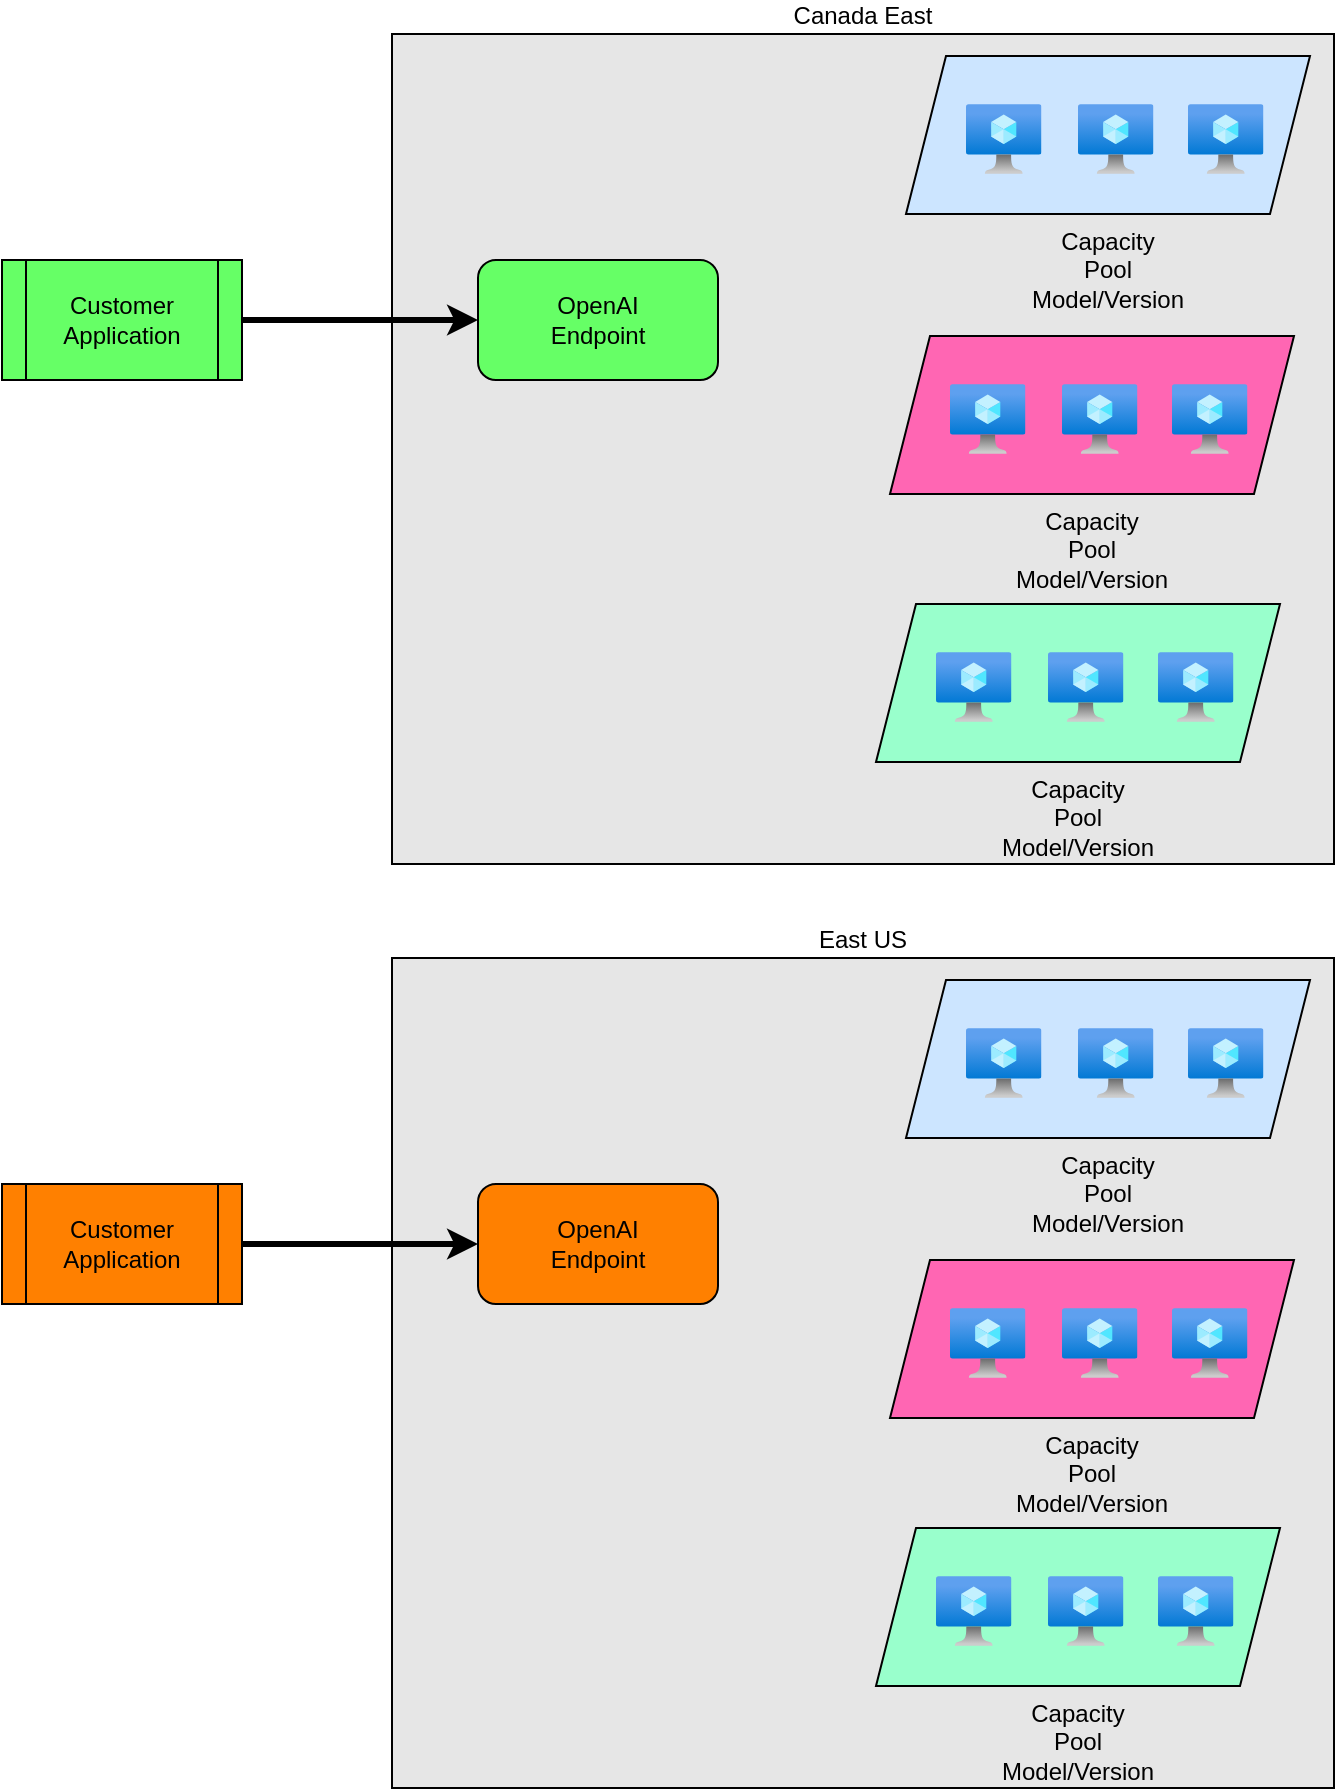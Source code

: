<mxfile>
    <diagram id="T36c5iZK4-yAz2EWMxFc" name="Page-1">
        <mxGraphModel dx="1775" dy="916" grid="0" gridSize="10" guides="1" tooltips="1" connect="1" arrows="1" fold="1" page="1" pageScale="1" pageWidth="850" pageHeight="1100" background="#ffffff" math="0" shadow="0">
            <root>
                <mxCell id="0"/>
                <mxCell id="1" parent="0"/>
                <mxCell id="4" value="Canada East" style="rounded=0;whiteSpace=wrap;html=1;fillColor=#E6E6E6;strokeColor=#000000;labelPosition=center;verticalLabelPosition=top;align=center;verticalAlign=bottom;fontColor=#000000;" parent="1" vertex="1">
                    <mxGeometry x="202" y="139" width="471" height="415" as="geometry"/>
                </mxCell>
                <mxCell id="8" value="OpenAI&lt;br&gt;Endpoint" style="rounded=1;whiteSpace=wrap;html=1;strokeColor=#000000;fontColor=#000000;fillColor=#66FF66;" parent="1" vertex="1">
                    <mxGeometry x="245" y="252" width="120" height="60" as="geometry"/>
                </mxCell>
                <mxCell id="13" style="edgeStyle=none;html=1;strokeColor=#000000;strokeWidth=3;fontColor=#000000;" parent="1" source="12" target="8" edge="1">
                    <mxGeometry relative="1" as="geometry"/>
                </mxCell>
                <mxCell id="12" value="Customer&lt;br&gt;Application" style="shape=process;whiteSpace=wrap;html=1;backgroundOutline=1;strokeColor=#000000;fontColor=#000000;fillColor=#66FF66;" parent="1" vertex="1">
                    <mxGeometry x="7" y="252" width="120" height="60" as="geometry"/>
                </mxCell>
                <mxCell id="33" value="Capacity&lt;br&gt;Pool&lt;br&gt;Model/Version" style="shape=parallelogram;perimeter=parallelogramPerimeter;whiteSpace=wrap;html=1;fixedSize=1;fillColor=#CCE5FF;strokeColor=#000000;fontColor=#000000;labelPosition=center;verticalLabelPosition=bottom;align=center;verticalAlign=top;" vertex="1" parent="1">
                    <mxGeometry x="459" y="150" width="202" height="79" as="geometry"/>
                </mxCell>
                <mxCell id="34" value="" style="aspect=fixed;html=1;points=[];align=center;image;fontSize=12;image=img/lib/azure2/compute/Virtual_Machine.svg;strokeColor=#000000;fontColor=#000000;fillColor=#FF66B3;" vertex="1" parent="1">
                    <mxGeometry x="489" y="174" width="37.73" height="35" as="geometry"/>
                </mxCell>
                <mxCell id="35" value="" style="aspect=fixed;html=1;points=[];align=center;image;fontSize=12;image=img/lib/azure2/compute/Virtual_Machine.svg;strokeColor=#000000;fontColor=#000000;fillColor=#FF66B3;" vertex="1" parent="1">
                    <mxGeometry x="545" y="174" width="37.73" height="35" as="geometry"/>
                </mxCell>
                <mxCell id="36" value="" style="aspect=fixed;html=1;points=[];align=center;image;fontSize=12;image=img/lib/azure2/compute/Virtual_Machine.svg;strokeColor=#000000;fontColor=#000000;fillColor=#FF66B3;" vertex="1" parent="1">
                    <mxGeometry x="600" y="174" width="37.73" height="35" as="geometry"/>
                </mxCell>
                <mxCell id="28" value="Capacity&lt;br&gt;Pool&lt;br&gt;Model/Version" style="shape=parallelogram;perimeter=parallelogramPerimeter;whiteSpace=wrap;html=1;fixedSize=1;fillColor=#FF66B3;strokeColor=#000000;fontColor=#000000;labelPosition=center;verticalLabelPosition=bottom;align=center;verticalAlign=top;" vertex="1" parent="1">
                    <mxGeometry x="451" y="290" width="202" height="79" as="geometry"/>
                </mxCell>
                <mxCell id="29" value="" style="aspect=fixed;html=1;points=[];align=center;image;fontSize=12;image=img/lib/azure2/compute/Virtual_Machine.svg;strokeColor=#000000;fontColor=#000000;fillColor=#FF66B3;" vertex="1" parent="1">
                    <mxGeometry x="481" y="314" width="37.73" height="35" as="geometry"/>
                </mxCell>
                <mxCell id="30" value="" style="aspect=fixed;html=1;points=[];align=center;image;fontSize=12;image=img/lib/azure2/compute/Virtual_Machine.svg;strokeColor=#000000;fontColor=#000000;fillColor=#FF66B3;" vertex="1" parent="1">
                    <mxGeometry x="537" y="314" width="37.73" height="35" as="geometry"/>
                </mxCell>
                <mxCell id="31" value="" style="aspect=fixed;html=1;points=[];align=center;image;fontSize=12;image=img/lib/azure2/compute/Virtual_Machine.svg;strokeColor=#000000;fontColor=#000000;fillColor=#FF66B3;" vertex="1" parent="1">
                    <mxGeometry x="592" y="314" width="37.73" height="35" as="geometry"/>
                </mxCell>
                <mxCell id="17" value="Capacity&lt;br&gt;Pool&lt;br&gt;Model/Version" style="shape=parallelogram;perimeter=parallelogramPerimeter;whiteSpace=wrap;html=1;fixedSize=1;fillColor=#99FFCC;strokeColor=#000000;fontColor=#000000;labelPosition=center;verticalLabelPosition=bottom;align=center;verticalAlign=top;" vertex="1" parent="1">
                    <mxGeometry x="444" y="424" width="202" height="79" as="geometry"/>
                </mxCell>
                <mxCell id="21" value="" style="aspect=fixed;html=1;points=[];align=center;image;fontSize=12;image=img/lib/azure2/compute/Virtual_Machine.svg;strokeColor=#000000;fontColor=#000000;fillColor=#FF66B3;" vertex="1" parent="1">
                    <mxGeometry x="474" y="448" width="37.73" height="35" as="geometry"/>
                </mxCell>
                <mxCell id="22" value="" style="aspect=fixed;html=1;points=[];align=center;image;fontSize=12;image=img/lib/azure2/compute/Virtual_Machine.svg;strokeColor=#000000;fontColor=#000000;fillColor=#FF66B3;" vertex="1" parent="1">
                    <mxGeometry x="530" y="448" width="37.73" height="35" as="geometry"/>
                </mxCell>
                <mxCell id="23" value="" style="aspect=fixed;html=1;points=[];align=center;image;fontSize=12;image=img/lib/azure2/compute/Virtual_Machine.svg;strokeColor=#000000;fontColor=#000000;fillColor=#FF66B3;" vertex="1" parent="1">
                    <mxGeometry x="585" y="448" width="37.73" height="35" as="geometry"/>
                </mxCell>
                <mxCell id="39" value="East US" style="rounded=0;whiteSpace=wrap;html=1;fillColor=#E6E6E6;strokeColor=#000000;labelPosition=center;verticalLabelPosition=top;align=center;verticalAlign=bottom;fontColor=#000000;" vertex="1" parent="1">
                    <mxGeometry x="202" y="601" width="471" height="415" as="geometry"/>
                </mxCell>
                <mxCell id="40" value="OpenAI&lt;br&gt;Endpoint" style="rounded=1;whiteSpace=wrap;html=1;strokeColor=#000000;fontColor=#000000;fillColor=#FF8000;" vertex="1" parent="1">
                    <mxGeometry x="245" y="714" width="120" height="60" as="geometry"/>
                </mxCell>
                <mxCell id="41" style="edgeStyle=none;html=1;strokeColor=#000000;strokeWidth=3;fontColor=#000000;" edge="1" parent="1" source="42" target="40">
                    <mxGeometry relative="1" as="geometry"/>
                </mxCell>
                <mxCell id="42" value="Customer&lt;br&gt;Application" style="shape=process;whiteSpace=wrap;html=1;backgroundOutline=1;strokeColor=#000000;fontColor=#000000;fillColor=#FF8000;" vertex="1" parent="1">
                    <mxGeometry x="7" y="714" width="120" height="60" as="geometry"/>
                </mxCell>
                <mxCell id="43" value="Capacity&lt;br&gt;Pool&lt;br&gt;Model/Version" style="shape=parallelogram;perimeter=parallelogramPerimeter;whiteSpace=wrap;html=1;fixedSize=1;fillColor=#CCE5FF;strokeColor=#000000;fontColor=#000000;labelPosition=center;verticalLabelPosition=bottom;align=center;verticalAlign=top;" vertex="1" parent="1">
                    <mxGeometry x="459" y="612" width="202" height="79" as="geometry"/>
                </mxCell>
                <mxCell id="44" value="" style="aspect=fixed;html=1;points=[];align=center;image;fontSize=12;image=img/lib/azure2/compute/Virtual_Machine.svg;strokeColor=#000000;fontColor=#000000;fillColor=#FF66B3;" vertex="1" parent="1">
                    <mxGeometry x="489" y="636" width="37.73" height="35" as="geometry"/>
                </mxCell>
                <mxCell id="45" value="" style="aspect=fixed;html=1;points=[];align=center;image;fontSize=12;image=img/lib/azure2/compute/Virtual_Machine.svg;strokeColor=#000000;fontColor=#000000;fillColor=#FF66B3;" vertex="1" parent="1">
                    <mxGeometry x="545" y="636" width="37.73" height="35" as="geometry"/>
                </mxCell>
                <mxCell id="46" value="" style="aspect=fixed;html=1;points=[];align=center;image;fontSize=12;image=img/lib/azure2/compute/Virtual_Machine.svg;strokeColor=#000000;fontColor=#000000;fillColor=#FF66B3;" vertex="1" parent="1">
                    <mxGeometry x="600" y="636" width="37.73" height="35" as="geometry"/>
                </mxCell>
                <mxCell id="47" value="Capacity&lt;br&gt;Pool&lt;br&gt;Model/Version" style="shape=parallelogram;perimeter=parallelogramPerimeter;whiteSpace=wrap;html=1;fixedSize=1;fillColor=#FF66B3;strokeColor=#000000;fontColor=#000000;labelPosition=center;verticalLabelPosition=bottom;align=center;verticalAlign=top;" vertex="1" parent="1">
                    <mxGeometry x="451" y="752" width="202" height="79" as="geometry"/>
                </mxCell>
                <mxCell id="48" value="" style="aspect=fixed;html=1;points=[];align=center;image;fontSize=12;image=img/lib/azure2/compute/Virtual_Machine.svg;strokeColor=#000000;fontColor=#000000;fillColor=#FF66B3;" vertex="1" parent="1">
                    <mxGeometry x="481" y="776" width="37.73" height="35" as="geometry"/>
                </mxCell>
                <mxCell id="49" value="" style="aspect=fixed;html=1;points=[];align=center;image;fontSize=12;image=img/lib/azure2/compute/Virtual_Machine.svg;strokeColor=#000000;fontColor=#000000;fillColor=#FF66B3;" vertex="1" parent="1">
                    <mxGeometry x="537" y="776" width="37.73" height="35" as="geometry"/>
                </mxCell>
                <mxCell id="50" value="" style="aspect=fixed;html=1;points=[];align=center;image;fontSize=12;image=img/lib/azure2/compute/Virtual_Machine.svg;strokeColor=#000000;fontColor=#000000;fillColor=#FF66B3;" vertex="1" parent="1">
                    <mxGeometry x="592" y="776" width="37.73" height="35" as="geometry"/>
                </mxCell>
                <mxCell id="51" value="Capacity&lt;br&gt;Pool&lt;br&gt;Model/Version" style="shape=parallelogram;perimeter=parallelogramPerimeter;whiteSpace=wrap;html=1;fixedSize=1;fillColor=#99FFCC;strokeColor=#000000;fontColor=#000000;labelPosition=center;verticalLabelPosition=bottom;align=center;verticalAlign=top;" vertex="1" parent="1">
                    <mxGeometry x="444" y="886" width="202" height="79" as="geometry"/>
                </mxCell>
                <mxCell id="52" value="" style="aspect=fixed;html=1;points=[];align=center;image;fontSize=12;image=img/lib/azure2/compute/Virtual_Machine.svg;strokeColor=#000000;fontColor=#000000;fillColor=#FF66B3;" vertex="1" parent="1">
                    <mxGeometry x="474" y="910" width="37.73" height="35" as="geometry"/>
                </mxCell>
                <mxCell id="53" value="" style="aspect=fixed;html=1;points=[];align=center;image;fontSize=12;image=img/lib/azure2/compute/Virtual_Machine.svg;strokeColor=#000000;fontColor=#000000;fillColor=#FF66B3;" vertex="1" parent="1">
                    <mxGeometry x="530" y="910" width="37.73" height="35" as="geometry"/>
                </mxCell>
                <mxCell id="54" value="" style="aspect=fixed;html=1;points=[];align=center;image;fontSize=12;image=img/lib/azure2/compute/Virtual_Machine.svg;strokeColor=#000000;fontColor=#000000;fillColor=#FF66B3;" vertex="1" parent="1">
                    <mxGeometry x="585" y="910" width="37.73" height="35" as="geometry"/>
                </mxCell>
            </root>
        </mxGraphModel>
    </diagram>
</mxfile>